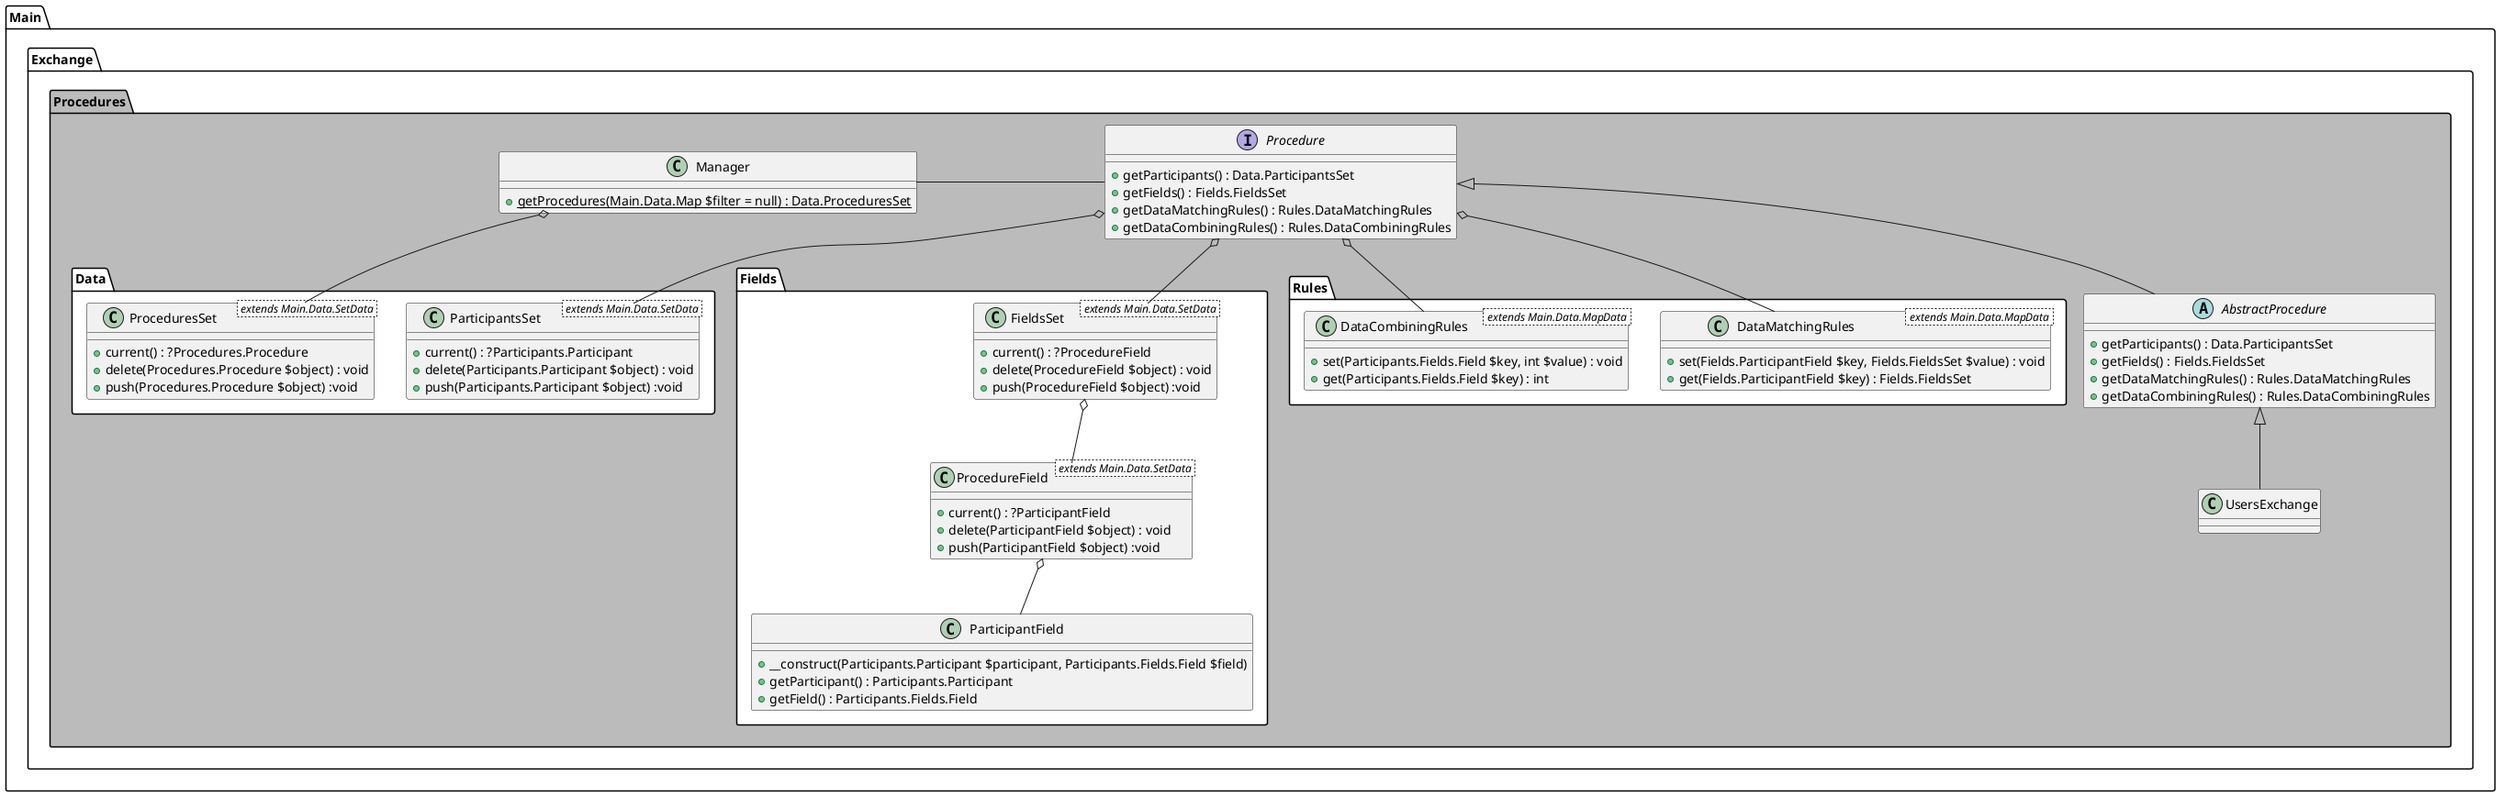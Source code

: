 @startuml

namespace Main.Exchange.Procedures #BBB {
    class Manager {
        +{static}getProcedures(Main.Data.Map $filter = null) : Data.ProceduresSet
    }

    interface Procedure {
        +getParticipants() : Data.ParticipantsSet
        +getFields() : Fields.FieldsSet
        +getDataMatchingRules() : Rules.DataMatchingRules
        +getDataCombiningRules() : Rules.DataCombiningRules
    }

    abstract AbstractProcedure {
        +getParticipants() : Data.ParticipantsSet
        +getFields() : Fields.FieldsSet
        +getDataMatchingRules() : Rules.DataMatchingRules
        +getDataCombiningRules() : Rules.DataCombiningRules
    }

    class UsersExchange {

    }
    /' ------------------------------------------- '/
    /' ------------------ Data ------------------- '/
    /' ------------------------------------------- '/
    namespace Data #FFF {
        class ParticipantsSet < extends Main.Data.SetData > {
            +current() : ?Participants.Participant
            +delete(Participants.Participant $object) : void
            +push(Participants.Participant $object) :void
        }

        class ProceduresSet < extends Main.Data.SetData > {
            +current() : ?Procedures.Procedure
            +delete(Procedures.Procedure $object) : void
            +push(Procedures.Procedure $object) :void
        }
    }
    /' ------------------------------------------- '/
    /' ----------------- Fields ------------------ '/
    /' ------------------------------------------- '/
    namespace Fields #FFF {
        class ParticipantField {
            +__construct(Participants.Participant $participant, Participants.Fields.Field $field)
            +getParticipant() : Participants.Participant
            +getField() : Participants.Fields.Field
        }

        class ProcedureField < extends Main.Data.SetData > {
            +current() : ?ParticipantField
            +delete(ParticipantField $object) : void
            +push(ParticipantField $object) :void
        }

        class FieldsSet < extends Main.Data.SetData > {
            +current() : ?ProcedureField
            +delete(ProcedureField $object) : void
            +push(ProcedureField $object) :void
        }

        FieldsSet       o-- ProcedureField
        ProcedureField  o-- ParticipantField
    }
    /' ------------------------------------------- '/
    /' ------------------ Rules ------------------ '/
    /' ------------------------------------------- '/
    namespace Rules #FFF {
        class DataMatchingRules < extends Main.Data.MapData > {
            +set(Fields.ParticipantField $key, Fields.FieldsSet $value) : void
            +get(Fields.ParticipantField $key) : Fields.FieldsSet
        }

        class DataCombiningRules < extends Main.Data.MapData > {
            +set(Participants.Fields.Field $key, int $value) : void
            +get(Participants.Fields.Field $key) : int
        }
    }
    /' ------------------------------------------- '/
    /' ---------------- Relations ---------------- '/
    /' ------------------------------------------- '/
    Manager             -       Procedure
    Procedure           <|--    AbstractProcedure
    AbstractProcedure   <|--    UsersExchange

    Manager     o-- Main.Exchange.Procedures.Data.ProceduresSet
    Procedure   o-- Main.Exchange.Procedures.Data.ParticipantsSet
    Procedure   o-- Main.Exchange.Procedures.Fields.FieldsSet
    Procedure   o-- Main.Exchange.Procedures.Rules.DataMatchingRules
    Procedure   o-- Main.Exchange.Procedures.Rules.DataCombiningRules
}

@enduml